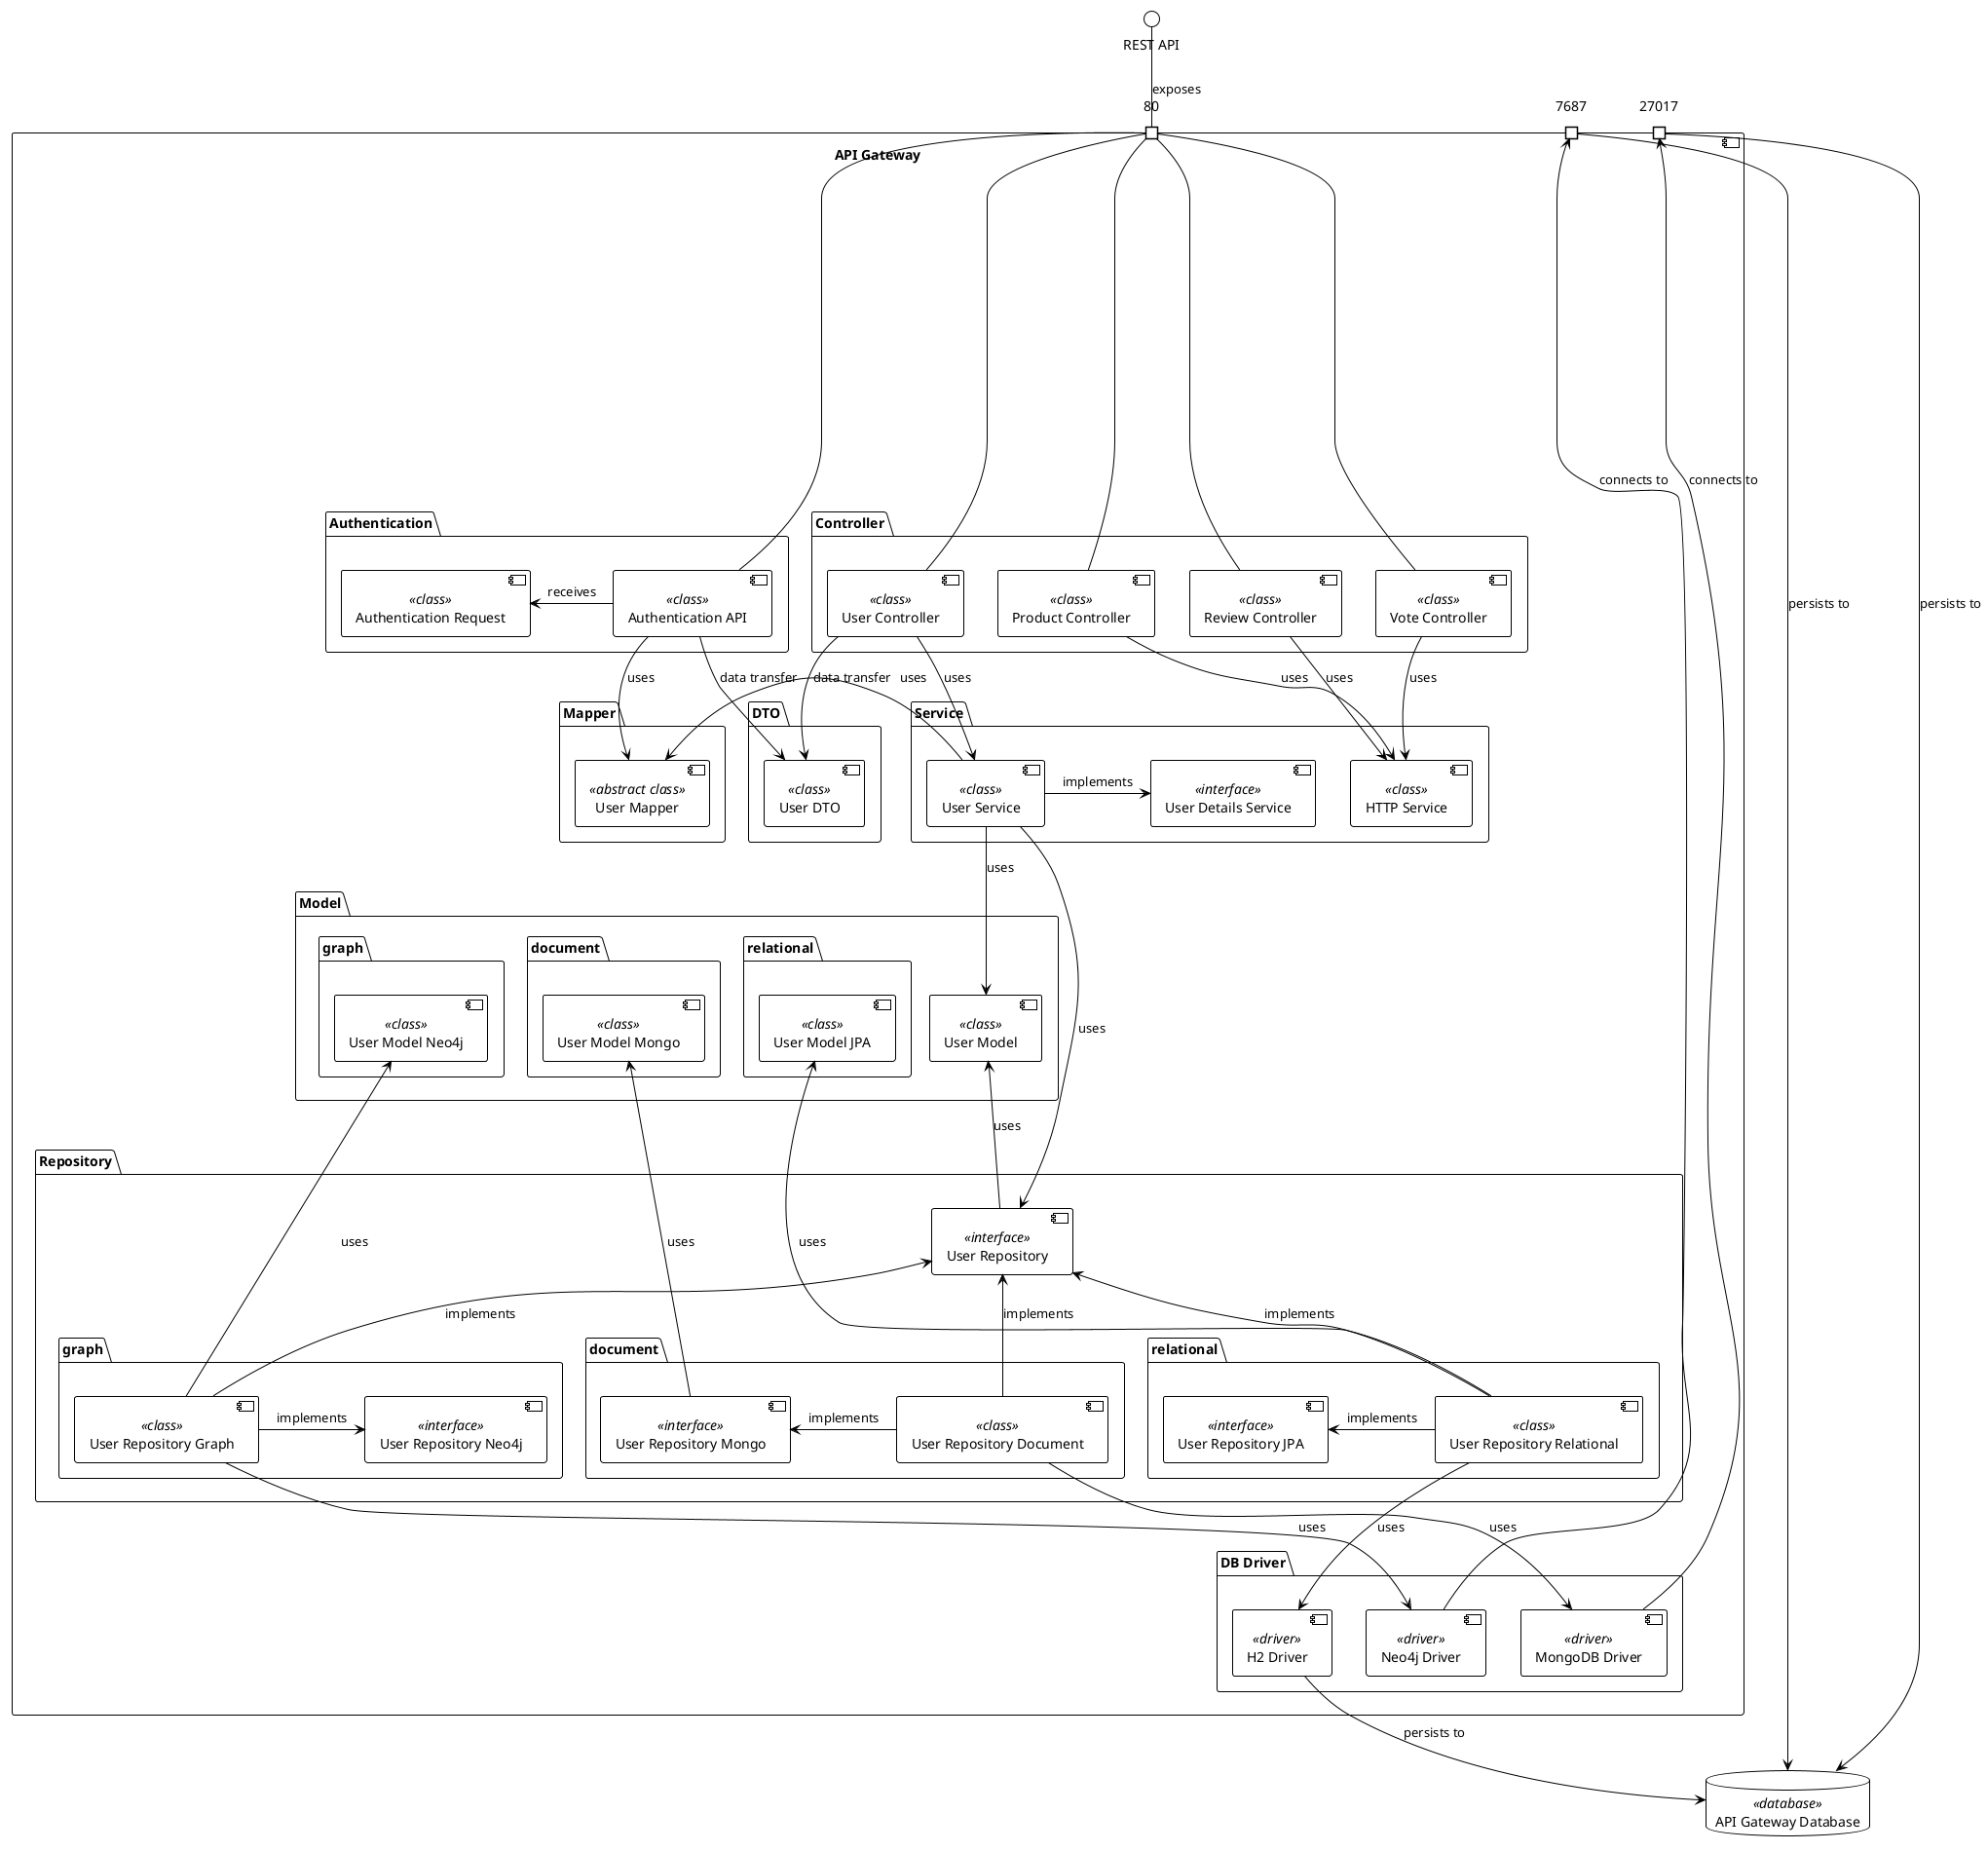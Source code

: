 @startuml
!theme plain

component "API Gateway" as ApiGatewayService {
    Port "80" as port80

    Package Authentication {
        component "Authentication API" as AuthApi <<class>>
        component "Authentication Request" as AuthReq <<class>>
    }

    Package Controller {
        component "User Controller" as UserControl <<class>>
        component "Product Controller" as ProductControl <<class>>
        component "Review Controller" as ReviewControl <<class>>
        component "Vote Controller" as VoteControl <<class>>
    }

    Package Mapper {
        component "User Mapper" as UserMapper <<abstract class>>
    }

    Package Service {
        component "User Details Service" as UserSvc <<interface>>
        component "User Service" as UserSvcImpl <<class>>
        component "HTTP Service" as HTTPSvc <<class>>
    }

    Package DTO {
        component "User DTO" as UserDTO <<class>>
    }

    Package Model {
        component "User Model" as UserModel <<class>>
        Package "document" as UserDoc {
            component "User Model Mongo" as UserModelDoc <<class>>
        }
        Package "relational" as UserRel {
            component "User Model JPA" as UserModelRel <<class>>
        }
        Package "graph" as UserGraph {
            component "User Model Neo4j" as UserModelGraph <<class>>
        }
    }
    Package Repository {
        component "User Repository" as UserRepo <<interface>>
        Package "document" {
            component "User Repository Document" as UserRepoDoc <<class>>
            component "User Repository Mongo" as UserRepoMongo <<interface>>
        }
        Package "relational" {
            component "User Repository Relational" as UserRepoRel <<class>>
            component "User Repository JPA" as UserRepoSQL <<interface>>
        }
        Package "graph" {
            component "User Repository Graph" as UserRepoGraph <<class>>
            component "User Repository Neo4j" as UserRepoNeo4j <<interface>>
        }
    }

    Package "DB Driver" {
            component "MongoDB Driver" as MongoDriver <<driver>>
            component "Neo4j Driver" as Neo4jDriver <<driver>>
            component "H2 Driver" as H2Driver <<driver>>
    }

    Port "27017" as portMongo
    Port "7687" as portNeo4j
}


database "API Gateway Database" as ApiDB <<database>>

port80 -up- "REST API" : exposes

UserControl -up- port80
ProductControl -up- port80
ReviewControl -up- port80
VoteControl -up- port80

AuthApi -up- port80

UserSvcImpl -right-> UserSvc : implements
UserSvcImpl -left-> UserMapper : uses

UserControl -down-> UserSvcImpl : uses
ProductControl -down-> HTTPSvc : uses
ReviewControl -down-> HTTPSvc : uses
VoteControl -down-> HTTPSvc : uses
UserControl -down-> UserDTO : data transfer

AuthApi -down-> UserMapper : uses
AuthApi -down-> UserDTO : data transfer
AuthApi -left-> AuthReq : receives

UserSvcImpl -down-> UserRepo : uses

UserModel <-up- UserSvcImpl : uses

UserRepo -up-> UserModel : uses
UserRepoMongo -up-> UserModelDoc : uses
UserRepoRel -up-> UserModelRel : uses
UserRepoGraph -up-> UserModelGraph : uses

UserRepoDoc -down-> MongoDriver : uses
UserRepoRel -down-> H2Driver : uses
UserRepoGraph -down-> Neo4jDriver : uses

UserRepoDoc -left-> UserRepoMongo : implements
UserRepoRel -left-> UserRepoSQL : implements
UserRepoGraph -right-> UserRepoNeo4j : implements

UserRepoDoc -up-> UserRepo : implements
UserRepoRel -up-> UserRepo : implements
UserRepoGraph -up-> UserRepo : implements

H2Driver -down-> ApiDB : persists to

MongoDriver -down-> portMongo : connects to
Neo4jDriver -down-> portNeo4j : connects to

portMongo -down-> ApiDB : persists to
portNeo4j -down-> ApiDB : persists to

@enduml
